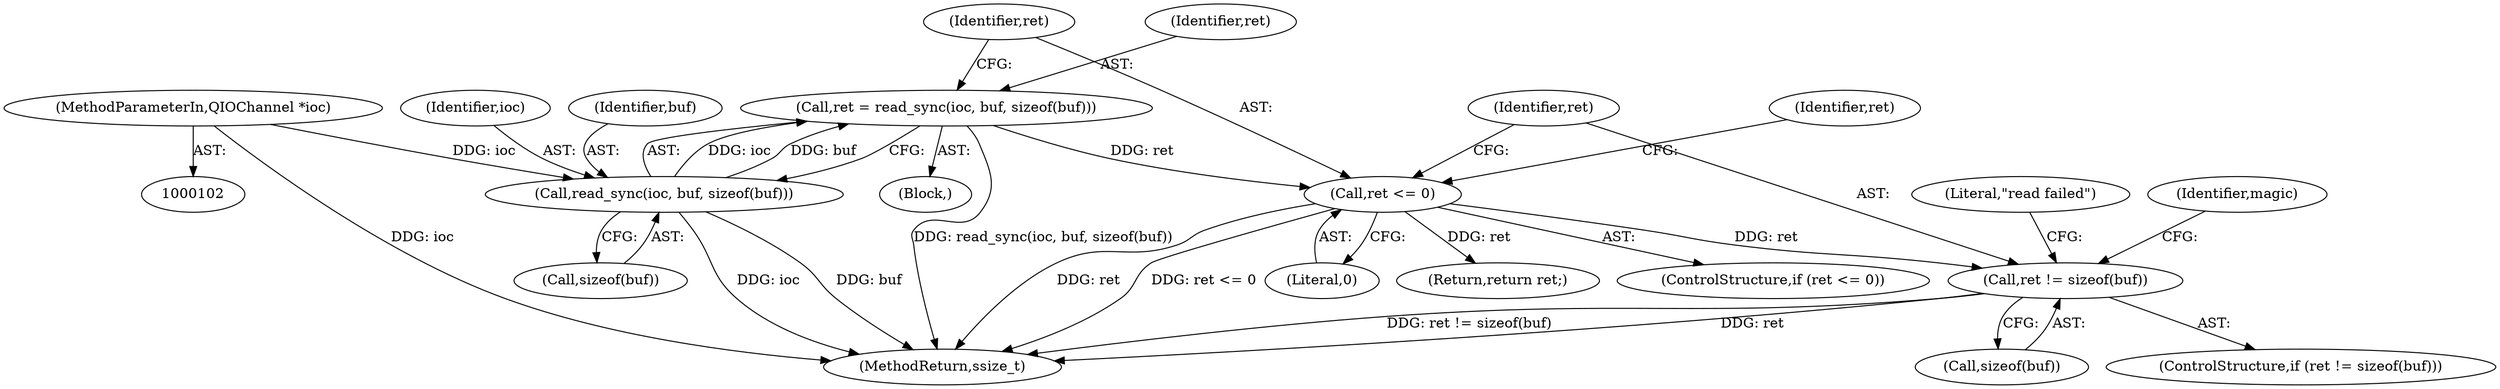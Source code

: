 digraph "0_qemu_ff82911cd3f69f028f2537825c9720ff78bc3f19_0@API" {
"1000124" [label="(Call,ret != sizeof(buf))"];
"1000117" [label="(Call,ret <= 0)"];
"1000109" [label="(Call,ret = read_sync(ioc, buf, sizeof(buf)))"];
"1000111" [label="(Call,read_sync(ioc, buf, sizeof(buf)))"];
"1000103" [label="(MethodParameterIn,QIOChannel *ioc)"];
"1000116" [label="(ControlStructure,if (ret <= 0))"];
"1000105" [label="(Block,)"];
"1000114" [label="(Call,sizeof(buf))"];
"1000112" [label="(Identifier,ioc)"];
"1000126" [label="(Call,sizeof(buf))"];
"1000124" [label="(Call,ret != sizeof(buf))"];
"1000118" [label="(Identifier,ret)"];
"1000110" [label="(Identifier,ret)"];
"1000125" [label="(Identifier,ret)"];
"1000119" [label="(Literal,0)"];
"1000130" [label="(Literal,\"read failed\")"];
"1000135" [label="(Identifier,magic)"];
"1000117" [label="(Call,ret <= 0)"];
"1000123" [label="(ControlStructure,if (ret != sizeof(buf)))"];
"1000122" [label="(Identifier,ret)"];
"1000109" [label="(Call,ret = read_sync(ioc, buf, sizeof(buf)))"];
"1000196" [label="(MethodReturn,ssize_t)"];
"1000103" [label="(MethodParameterIn,QIOChannel *ioc)"];
"1000111" [label="(Call,read_sync(ioc, buf, sizeof(buf)))"];
"1000121" [label="(Return,return ret;)"];
"1000113" [label="(Identifier,buf)"];
"1000124" -> "1000123"  [label="AST: "];
"1000124" -> "1000126"  [label="CFG: "];
"1000125" -> "1000124"  [label="AST: "];
"1000126" -> "1000124"  [label="AST: "];
"1000130" -> "1000124"  [label="CFG: "];
"1000135" -> "1000124"  [label="CFG: "];
"1000124" -> "1000196"  [label="DDG: ret"];
"1000124" -> "1000196"  [label="DDG: ret != sizeof(buf)"];
"1000117" -> "1000124"  [label="DDG: ret"];
"1000117" -> "1000116"  [label="AST: "];
"1000117" -> "1000119"  [label="CFG: "];
"1000118" -> "1000117"  [label="AST: "];
"1000119" -> "1000117"  [label="AST: "];
"1000122" -> "1000117"  [label="CFG: "];
"1000125" -> "1000117"  [label="CFG: "];
"1000117" -> "1000196"  [label="DDG: ret"];
"1000117" -> "1000196"  [label="DDG: ret <= 0"];
"1000109" -> "1000117"  [label="DDG: ret"];
"1000117" -> "1000121"  [label="DDG: ret"];
"1000109" -> "1000105"  [label="AST: "];
"1000109" -> "1000111"  [label="CFG: "];
"1000110" -> "1000109"  [label="AST: "];
"1000111" -> "1000109"  [label="AST: "];
"1000118" -> "1000109"  [label="CFG: "];
"1000109" -> "1000196"  [label="DDG: read_sync(ioc, buf, sizeof(buf))"];
"1000111" -> "1000109"  [label="DDG: ioc"];
"1000111" -> "1000109"  [label="DDG: buf"];
"1000111" -> "1000114"  [label="CFG: "];
"1000112" -> "1000111"  [label="AST: "];
"1000113" -> "1000111"  [label="AST: "];
"1000114" -> "1000111"  [label="AST: "];
"1000111" -> "1000196"  [label="DDG: ioc"];
"1000111" -> "1000196"  [label="DDG: buf"];
"1000103" -> "1000111"  [label="DDG: ioc"];
"1000103" -> "1000102"  [label="AST: "];
"1000103" -> "1000196"  [label="DDG: ioc"];
}
